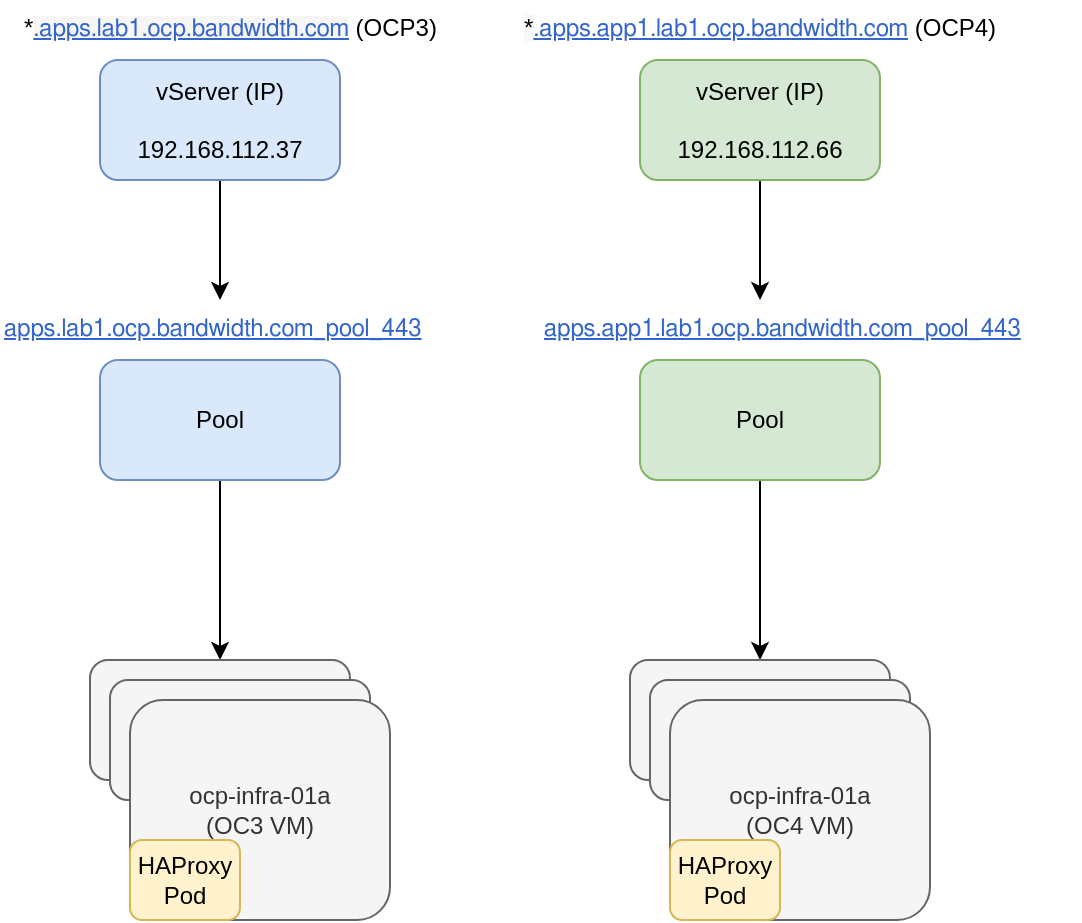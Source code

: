 <mxfile version="15.9.1" type="github">
  <diagram id="TCDswJjDwNzpMDkBt3JM" name="Page-1">
    <mxGraphModel dx="1147" dy="769" grid="1" gridSize="10" guides="1" tooltips="1" connect="1" arrows="1" fold="1" page="1" pageScale="1" pageWidth="850" pageHeight="1100" math="0" shadow="0">
      <root>
        <mxCell id="0" />
        <mxCell id="1" parent="0" />
        <mxCell id="CugYbbwGqNb5f2R3cSzR-5" style="edgeStyle=orthogonalEdgeStyle;rounded=0;orthogonalLoop=1;jettySize=auto;html=1;" edge="1" parent="1" source="CugYbbwGqNb5f2R3cSzR-1">
          <mxGeometry relative="1" as="geometry">
            <mxPoint x="330" y="210" as="targetPoint" />
          </mxGeometry>
        </mxCell>
        <mxCell id="CugYbbwGqNb5f2R3cSzR-1" value="vServer (IP)&lt;br&gt;&lt;br&gt;192.168.112.37" style="rounded=1;whiteSpace=wrap;html=1;fillColor=#dae8fc;strokeColor=#6c8ebf;" vertex="1" parent="1">
          <mxGeometry x="270" y="90" width="120" height="60" as="geometry" />
        </mxCell>
        <mxCell id="CugYbbwGqNb5f2R3cSzR-7" style="edgeStyle=orthogonalEdgeStyle;rounded=0;orthogonalLoop=1;jettySize=auto;html=1;" edge="1" parent="1" source="CugYbbwGqNb5f2R3cSzR-2">
          <mxGeometry relative="1" as="geometry">
            <mxPoint x="600" y="210" as="targetPoint" />
          </mxGeometry>
        </mxCell>
        <mxCell id="CugYbbwGqNb5f2R3cSzR-2" value="vServer (IP)&lt;br&gt;&lt;br&gt;192.168.112.66" style="rounded=1;whiteSpace=wrap;html=1;fillColor=#d5e8d4;strokeColor=#82b366;" vertex="1" parent="1">
          <mxGeometry x="540" y="90" width="120" height="60" as="geometry" />
        </mxCell>
        <mxCell id="CugYbbwGqNb5f2R3cSzR-3" value="&lt;span style=&quot;color: rgb(0 , 0 , 0) ; font-family: &amp;#34;helvetica&amp;#34; ; font-size: 12px ; font-style: normal ; font-weight: 400 ; letter-spacing: normal ; text-align: center ; text-indent: 0px ; text-transform: none ; word-spacing: 0px ; background-color: rgb(248 , 249 , 250) ; display: inline ; float: none&quot;&gt;*&lt;/span&gt;&lt;a id=&quot;&quot; title=&quot;&quot; target=&quot;&quot; class=&quot;&quot; href=&quot;https://lb-01a.lab1.bwnet.us/tmui/Control/jspmap/tmui/locallb/virtual_server/properties.jsp?name=/platform/star.apps.app1.lab1.ocp.bandwidth.com_vs_443&quot; style=&quot;font-size: 12px ; font-style: normal ; font-weight: 400 ; letter-spacing: normal ; text-indent: 0px ; text-transform: none ; word-spacing: 0px ; color: rgb(51 , 102 , 204) ; cursor: pointer ; font-family: &amp;#34;freesans&amp;#34; , &amp;#34;arial&amp;#34; , &amp;#34;helvetica&amp;#34; , sans-serif ; text-align: -webkit-left ; background-color: rgb(255 , 255 , 255)&quot;&gt;.apps.app1.lab1.ocp.bandwidth.com&lt;/a&gt;&amp;nbsp;(OCP4)" style="text;whiteSpace=wrap;html=1;" vertex="1" parent="1">
          <mxGeometry x="480" y="60" width="220" height="30" as="geometry" />
        </mxCell>
        <mxCell id="CugYbbwGqNb5f2R3cSzR-4" value="*&lt;a id=&quot;&quot; title=&quot;&quot; target=&quot;&quot; class=&quot;&quot; href=&quot;https://lb-01a.lab1.bwnet.us/tmui/Control/jspmap/tmui/locallb/virtual_server/properties.jsp?name=/Common/star.apps.lab1.ocp.bandwidth.com_vs_443&quot; style=&quot;font-size: 12px ; text-decoration: underline ; color: rgb(51 , 102 , 204) ; cursor: pointer ; font-family: &amp;#34;freesans&amp;#34; , &amp;#34;arial&amp;#34; , &amp;#34;helvetica&amp;#34; , sans-serif ; font-style: normal ; font-weight: 400 ; letter-spacing: normal ; text-align: -webkit-left ; text-indent: 0px ; text-transform: none ; word-spacing: 0px ; background-color: rgb(247 , 246 , 245)&quot;&gt;.apps.lab1.ocp.bandwidth.com&lt;/a&gt;&amp;nbsp;(OCP3)" style="text;whiteSpace=wrap;html=1;" vertex="1" parent="1">
          <mxGeometry x="230" y="60" width="250" height="30" as="geometry" />
        </mxCell>
        <mxCell id="CugYbbwGqNb5f2R3cSzR-13" style="edgeStyle=orthogonalEdgeStyle;rounded=0;orthogonalLoop=1;jettySize=auto;html=1;entryX=0.5;entryY=0;entryDx=0;entryDy=0;" edge="1" parent="1" source="CugYbbwGqNb5f2R3cSzR-6" target="CugYbbwGqNb5f2R3cSzR-9">
          <mxGeometry relative="1" as="geometry" />
        </mxCell>
        <mxCell id="CugYbbwGqNb5f2R3cSzR-6" value="Pool" style="rounded=1;whiteSpace=wrap;html=1;fillColor=#dae8fc;strokeColor=#6c8ebf;" vertex="1" parent="1">
          <mxGeometry x="270" y="240" width="120" height="60" as="geometry" />
        </mxCell>
        <mxCell id="CugYbbwGqNb5f2R3cSzR-17" style="edgeStyle=orthogonalEdgeStyle;rounded=0;orthogonalLoop=1;jettySize=auto;html=1;entryX=0.5;entryY=0;entryDx=0;entryDy=0;" edge="1" parent="1" source="CugYbbwGqNb5f2R3cSzR-8" target="CugYbbwGqNb5f2R3cSzR-14">
          <mxGeometry relative="1" as="geometry" />
        </mxCell>
        <mxCell id="CugYbbwGqNb5f2R3cSzR-8" value="Pool" style="rounded=1;whiteSpace=wrap;html=1;fillColor=#d5e8d4;strokeColor=#82b366;" vertex="1" parent="1">
          <mxGeometry x="540" y="240" width="120" height="60" as="geometry" />
        </mxCell>
        <mxCell id="CugYbbwGqNb5f2R3cSzR-9" value="ocp-infra-01a (VM)" style="rounded=1;whiteSpace=wrap;html=1;fillColor=#f5f5f5;strokeColor=#666666;fontColor=#333333;" vertex="1" parent="1">
          <mxGeometry x="265" y="390" width="130" height="60" as="geometry" />
        </mxCell>
        <mxCell id="CugYbbwGqNb5f2R3cSzR-10" value="ocp-infra-01a (VM)" style="rounded=1;whiteSpace=wrap;html=1;fillColor=#f5f5f5;strokeColor=#666666;fontColor=#333333;" vertex="1" parent="1">
          <mxGeometry x="275" y="400" width="130" height="60" as="geometry" />
        </mxCell>
        <mxCell id="CugYbbwGqNb5f2R3cSzR-11" value="ocp-infra-01a &lt;br&gt;(OC3 VM)" style="rounded=1;whiteSpace=wrap;html=1;fillColor=#f5f5f5;strokeColor=#666666;fontColor=#333333;" vertex="1" parent="1">
          <mxGeometry x="285" y="410" width="130" height="110" as="geometry" />
        </mxCell>
        <mxCell id="CugYbbwGqNb5f2R3cSzR-14" value="ocp-infra-01a (VM)" style="rounded=1;whiteSpace=wrap;html=1;fillColor=#f5f5f5;strokeColor=#666666;fontColor=#333333;" vertex="1" parent="1">
          <mxGeometry x="535" y="390" width="130" height="60" as="geometry" />
        </mxCell>
        <mxCell id="CugYbbwGqNb5f2R3cSzR-15" value="ocp-infra-01a (VM)" style="rounded=1;whiteSpace=wrap;html=1;fillColor=#f5f5f5;strokeColor=#666666;fontColor=#333333;" vertex="1" parent="1">
          <mxGeometry x="545" y="400" width="130" height="60" as="geometry" />
        </mxCell>
        <mxCell id="CugYbbwGqNb5f2R3cSzR-16" value="ocp-infra-01a &lt;br&gt;(OC4 VM)" style="rounded=1;whiteSpace=wrap;html=1;fillColor=#f5f5f5;strokeColor=#666666;fontColor=#333333;" vertex="1" parent="1">
          <mxGeometry x="555" y="410" width="130" height="110" as="geometry" />
        </mxCell>
        <mxCell id="CugYbbwGqNb5f2R3cSzR-18" value="HAProxy Pod" style="rounded=1;whiteSpace=wrap;html=1;fillColor=#fff2cc;strokeColor=#d6b656;" vertex="1" parent="1">
          <mxGeometry x="285" y="480" width="55" height="40" as="geometry" />
        </mxCell>
        <mxCell id="CugYbbwGqNb5f2R3cSzR-19" value="HAProxy Pod" style="rounded=1;whiteSpace=wrap;html=1;fillColor=#fff2cc;strokeColor=#d6b656;" vertex="1" parent="1">
          <mxGeometry x="555" y="480" width="55" height="40" as="geometry" />
        </mxCell>
        <mxCell id="CugYbbwGqNb5f2R3cSzR-21" value="&lt;meta charset=&quot;utf-8&quot;&gt;&lt;a id=&quot;&quot; title=&quot;&quot; target=&quot;&quot; class=&quot;&quot; href=&quot;https://lb-01a.lab1.bwnet.us/tmui/Control/jspmap/tmui/locallb/pool/properties.jsp?name=/Common/apps.lab1.ocp.bandwidth.com_pool_443&quot; style=&quot;font-size: 12px; text-decoration: underline; color: rgb(51, 102, 204); cursor: pointer; font-family: freesans, arial, helvetica, sans-serif; font-style: normal; font-weight: 400; letter-spacing: normal; text-align: -webkit-left; text-indent: 0px; text-transform: none; word-spacing: 0px; background-color: rgb(255, 255, 255);&quot;&gt;apps.lab1.ocp.bandwidth.com_pool_443&lt;/a&gt;" style="text;whiteSpace=wrap;html=1;" vertex="1" parent="1">
          <mxGeometry x="220" y="210" width="240" height="30" as="geometry" />
        </mxCell>
        <mxCell id="CugYbbwGqNb5f2R3cSzR-22" value="&lt;meta charset=&quot;utf-8&quot;&gt;&lt;a id=&quot;&quot; title=&quot;&quot; target=&quot;&quot; class=&quot;&quot; href=&quot;https://lb-01a.lab1.bwnet.us/tmui/Control/jspmap/tmui/locallb/pool/properties.jsp?name=/platform/apps.app1.lab1.ocp.bandwidth.com_pool_443&quot; style=&quot;font-size: 12px; text-decoration: underline; color: rgb(51, 102, 204); cursor: pointer; font-family: freesans, arial, helvetica, sans-serif; font-style: normal; font-weight: 400; letter-spacing: normal; text-align: -webkit-left; text-indent: 0px; text-transform: none; word-spacing: 0px; background-color: rgb(255, 255, 255);&quot;&gt;apps.app1.lab1.ocp.bandwidth.com_pool_443&lt;/a&gt;" style="text;whiteSpace=wrap;html=1;" vertex="1" parent="1">
          <mxGeometry x="490" y="210" width="270" height="30" as="geometry" />
        </mxCell>
      </root>
    </mxGraphModel>
  </diagram>
</mxfile>
